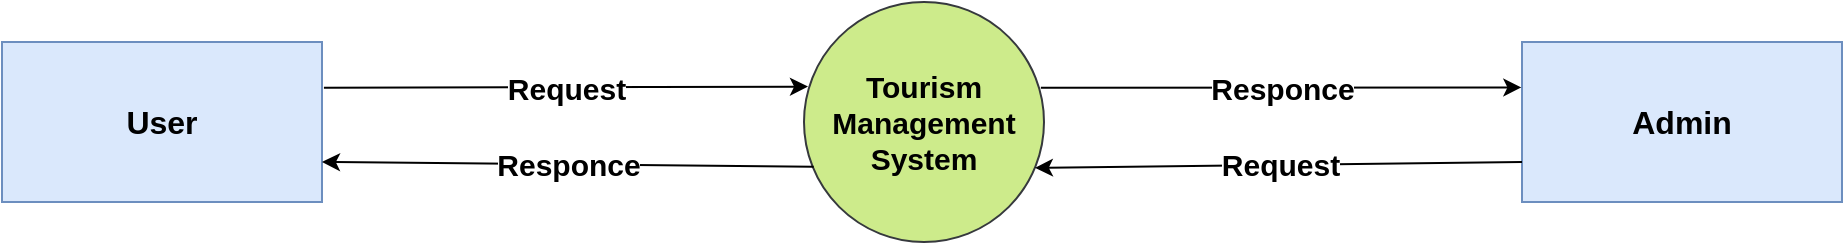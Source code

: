 <mxfile version="21.7.5" type="device">
  <diagram name="Page-1" id="oDl0G1bYK95JcyAW3q-e">
    <mxGraphModel dx="1050" dy="534" grid="1" gridSize="10" guides="1" tooltips="1" connect="1" arrows="1" fold="1" page="1" pageScale="1" pageWidth="1169" pageHeight="827" math="0" shadow="0">
      <root>
        <mxCell id="0" />
        <mxCell id="1" parent="0" />
        <mxCell id="DUSPX-gx1iSuCe9rW1VO-2" value="&lt;font style=&quot;font-size: 16px;&quot;&gt;&lt;b style=&quot;font-size: 16px;&quot;&gt;User&lt;/b&gt;&lt;/font&gt;" style="rounded=0;whiteSpace=wrap;html=1;fillColor=#dae8fc;strokeColor=#6c8ebf;fontSize=16;" parent="1" vertex="1">
          <mxGeometry x="80" y="478" width="160" height="80" as="geometry" />
        </mxCell>
        <mxCell id="DUSPX-gx1iSuCe9rW1VO-3" value="&lt;font style=&quot;font-size: 16px;&quot;&gt;&lt;b style=&quot;font-size: 16px;&quot;&gt;Admin&lt;/b&gt;&lt;/font&gt;" style="rounded=0;whiteSpace=wrap;html=1;fillColor=#dae8fc;strokeColor=#6c8ebf;fontSize=16;" parent="1" vertex="1">
          <mxGeometry x="840" y="478" width="160" height="80" as="geometry" />
        </mxCell>
        <mxCell id="DUSPX-gx1iSuCe9rW1VO-4" value="&lt;font style=&quot;font-size: 15px;&quot;&gt;&lt;b style=&quot;font-size: 15px;&quot;&gt;Tourism Management&lt;br style=&quot;font-size: 15px;&quot;&gt;System&lt;/b&gt;&lt;/font&gt;" style="ellipse;whiteSpace=wrap;html=1;aspect=fixed;fillColor=#cdeb8b;strokeColor=#36393d;fontSize=15;" parent="1" vertex="1">
          <mxGeometry x="481" y="458" width="120" height="120" as="geometry" />
        </mxCell>
        <mxCell id="DUSPX-gx1iSuCe9rW1VO-8" value="" style="endArrow=classic;html=1;rounded=0;entryX=0.05;entryY=0.303;entryDx=0;entryDy=0;entryPerimeter=0;exitX=1.006;exitY=0.286;exitDx=0;exitDy=0;exitPerimeter=0;" parent="1" edge="1" source="DUSPX-gx1iSuCe9rW1VO-2">
          <mxGeometry relative="1" as="geometry">
            <mxPoint x="188" y="500" as="sourcePoint" />
            <mxPoint x="483" y="500.3" as="targetPoint" />
          </mxGeometry>
        </mxCell>
        <mxCell id="DUSPX-gx1iSuCe9rW1VO-9" value="Request" style="edgeLabel;resizable=0;html=1;align=center;verticalAlign=middle;fontStyle=1;fontSize=15;" parent="DUSPX-gx1iSuCe9rW1VO-8" connectable="0" vertex="1">
          <mxGeometry relative="1" as="geometry">
            <mxPoint as="offset" />
          </mxGeometry>
        </mxCell>
        <mxCell id="DUSPX-gx1iSuCe9rW1VO-12" value="" style="endArrow=classic;html=1;rounded=0;entryX=1;entryY=0.75;entryDx=0;entryDy=0;exitX=0.057;exitY=0.703;exitDx=0;exitDy=0;exitPerimeter=0;" parent="1" edge="1" target="DUSPX-gx1iSuCe9rW1VO-2">
          <mxGeometry relative="1" as="geometry">
            <mxPoint x="485.84" y="540.36" as="sourcePoint" />
            <mxPoint x="198" y="538" as="targetPoint" />
          </mxGeometry>
        </mxCell>
        <mxCell id="DUSPX-gx1iSuCe9rW1VO-13" value="Responce" style="edgeLabel;resizable=0;html=1;align=center;verticalAlign=middle;fontStyle=1;fontSize=15;" parent="DUSPX-gx1iSuCe9rW1VO-12" connectable="0" vertex="1">
          <mxGeometry relative="1" as="geometry" />
        </mxCell>
        <mxCell id="DUSPX-gx1iSuCe9rW1VO-14" value="" style="endArrow=classic;html=1;rounded=0;entryX=-0.002;entryY=0.284;entryDx=0;entryDy=0;exitX=0.987;exitY=0.357;exitDx=0;exitDy=0;exitPerimeter=0;entryPerimeter=0;" parent="1" source="DUSPX-gx1iSuCe9rW1VO-4" edge="1" target="DUSPX-gx1iSuCe9rW1VO-3">
          <mxGeometry relative="1" as="geometry">
            <mxPoint x="590" y="500" as="sourcePoint" />
            <mxPoint x="880" y="500.5" as="targetPoint" />
          </mxGeometry>
        </mxCell>
        <mxCell id="DUSPX-gx1iSuCe9rW1VO-15" value="Responce" style="edgeLabel;resizable=0;html=1;align=center;verticalAlign=middle;fontStyle=1;fontSize=15;" parent="DUSPX-gx1iSuCe9rW1VO-14" connectable="0" vertex="1">
          <mxGeometry relative="1" as="geometry">
            <mxPoint as="offset" />
          </mxGeometry>
        </mxCell>
        <mxCell id="DUSPX-gx1iSuCe9rW1VO-16" value="" style="endArrow=classic;html=1;rounded=0;exitX=0;exitY=0.75;exitDx=0;exitDy=0;entryX=0.962;entryY=0.691;entryDx=0;entryDy=0;entryPerimeter=0;" parent="1" source="DUSPX-gx1iSuCe9rW1VO-3" target="DUSPX-gx1iSuCe9rW1VO-4" edge="1">
          <mxGeometry relative="1" as="geometry">
            <mxPoint x="530" y="590.5" as="sourcePoint" />
            <mxPoint x="610" y="550" as="targetPoint" />
          </mxGeometry>
        </mxCell>
        <mxCell id="DUSPX-gx1iSuCe9rW1VO-17" value="Label" style="edgeLabel;resizable=0;html=1;align=center;verticalAlign=middle;" parent="DUSPX-gx1iSuCe9rW1VO-16" connectable="0" vertex="1">
          <mxGeometry relative="1" as="geometry">
            <mxPoint as="offset" />
          </mxGeometry>
        </mxCell>
        <mxCell id="DUSPX-gx1iSuCe9rW1VO-18" value="Request" style="edgeLabel;html=1;align=center;verticalAlign=middle;resizable=0;points=[];fontStyle=1;fontSize=15;" parent="DUSPX-gx1iSuCe9rW1VO-16" vertex="1" connectable="0">
          <mxGeometry x="-0.007" y="-1" relative="1" as="geometry">
            <mxPoint as="offset" />
          </mxGeometry>
        </mxCell>
      </root>
    </mxGraphModel>
  </diagram>
</mxfile>
